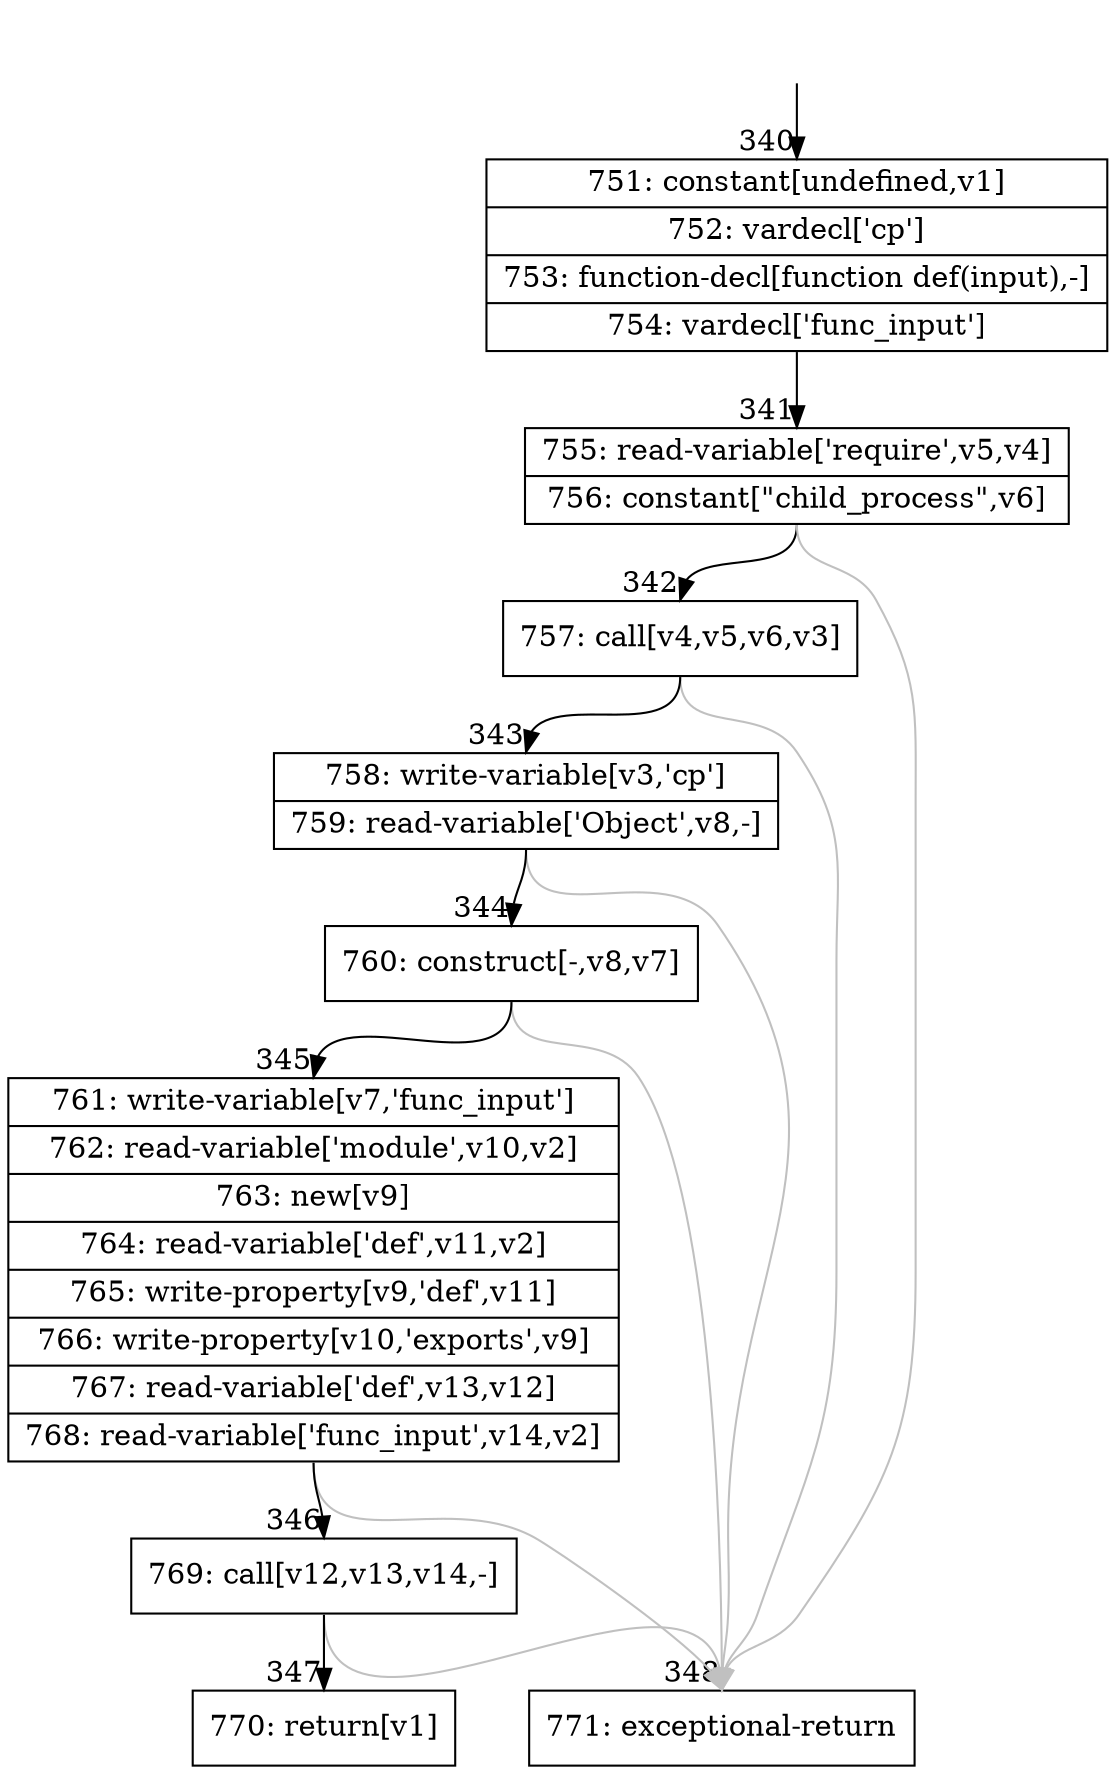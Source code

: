 digraph {
rankdir="TD"
BB_entry32[shape=none,label=""];
BB_entry32 -> BB340 [tailport=s, headport=n, headlabel="    340"]
BB340 [shape=record label="{751: constant[undefined,v1]|752: vardecl['cp']|753: function-decl[function def(input),-]|754: vardecl['func_input']}" ] 
BB340 -> BB341 [tailport=s, headport=n, headlabel="      341"]
BB341 [shape=record label="{755: read-variable['require',v5,v4]|756: constant[\"child_process\",v6]}" ] 
BB341 -> BB342 [tailport=s, headport=n, headlabel="      342"]
BB341 -> BB348 [tailport=s, headport=n, color=gray, headlabel="      348"]
BB342 [shape=record label="{757: call[v4,v5,v6,v3]}" ] 
BB342 -> BB343 [tailport=s, headport=n, headlabel="      343"]
BB342 -> BB348 [tailport=s, headport=n, color=gray]
BB343 [shape=record label="{758: write-variable[v3,'cp']|759: read-variable['Object',v8,-]}" ] 
BB343 -> BB344 [tailport=s, headport=n, headlabel="      344"]
BB343 -> BB348 [tailport=s, headport=n, color=gray]
BB344 [shape=record label="{760: construct[-,v8,v7]}" ] 
BB344 -> BB345 [tailport=s, headport=n, headlabel="      345"]
BB344 -> BB348 [tailport=s, headport=n, color=gray]
BB345 [shape=record label="{761: write-variable[v7,'func_input']|762: read-variable['module',v10,v2]|763: new[v9]|764: read-variable['def',v11,v2]|765: write-property[v9,'def',v11]|766: write-property[v10,'exports',v9]|767: read-variable['def',v13,v12]|768: read-variable['func_input',v14,v2]}" ] 
BB345 -> BB346 [tailport=s, headport=n, headlabel="      346"]
BB345 -> BB348 [tailport=s, headport=n, color=gray]
BB346 [shape=record label="{769: call[v12,v13,v14,-]}" ] 
BB346 -> BB347 [tailport=s, headport=n, headlabel="      347"]
BB346 -> BB348 [tailport=s, headport=n, color=gray]
BB347 [shape=record label="{770: return[v1]}" ] 
BB348 [shape=record label="{771: exceptional-return}" ] 
}
